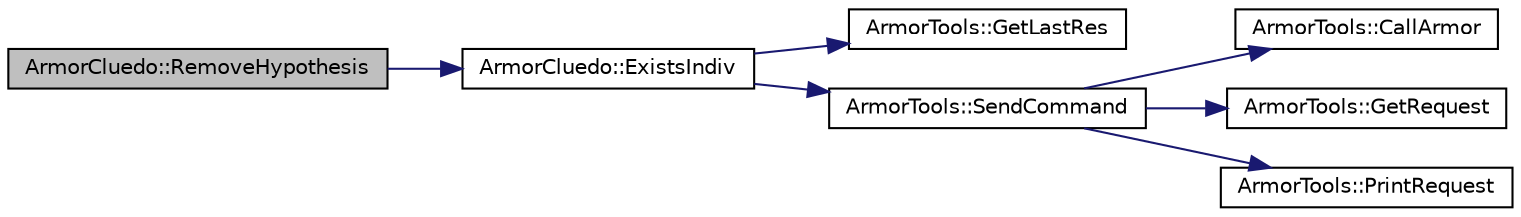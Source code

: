 digraph "ArmorCluedo::RemoveHypothesis"
{
 // LATEX_PDF_SIZE
  edge [fontname="Helvetica",fontsize="10",labelfontname="Helvetica",labelfontsize="10"];
  node [fontname="Helvetica",fontsize="10",shape=record];
  rankdir="LR";
  Node1 [label="ArmorCluedo::RemoveHypothesis",height=0.2,width=0.4,color="black", fillcolor="grey75", style="filled", fontcolor="black",tooltip="discard one hypothesis"];
  Node1 -> Node2 [color="midnightblue",fontsize="10",style="solid",fontname="Helvetica"];
  Node2 [label="ArmorCluedo::ExistsIndiv",height=0.2,width=0.4,color="black", fillcolor="white", style="filled",URL="$a00173_a2086082362b61607798d6f968c263f9e.html#a2086082362b61607798d6f968c263f9e",tooltip="check if an individual exists"];
  Node2 -> Node3 [color="midnightblue",fontsize="10",style="solid",fontname="Helvetica"];
  Node3 [label="ArmorTools::GetLastRes",height=0.2,width=0.4,color="black", fillcolor="white", style="filled",URL="$a00177_a34d27d93c2faec3d3de3ba24d08f436b.html#a34d27d93c2faec3d3de3ba24d08f436b",tooltip="get a reference to the last response"];
  Node2 -> Node4 [color="midnightblue",fontsize="10",style="solid",fontname="Helvetica"];
  Node4 [label="ArmorTools::SendCommand",height=0.2,width=0.4,color="black", fillcolor="white", style="filled",URL="$a00177_a6033ed90283ec6c78a2bc2b0106d0461.html#a6033ed90283ec6c78a2bc2b0106d0461",tooltip="fill in a command and send it to aRMOR"];
  Node4 -> Node5 [color="midnightblue",fontsize="10",style="solid",fontname="Helvetica"];
  Node5 [label="ArmorTools::CallArmor",height=0.2,width=0.4,color="black", fillcolor="white", style="filled",URL="$a00177_aac98d4f9b2ce2cbefba61684d1f505bf.html#aac98d4f9b2ce2cbefba61684d1f505bf",tooltip="send a command to the aRMOR service."];
  Node4 -> Node6 [color="midnightblue",fontsize="10",style="solid",fontname="Helvetica"];
  Node6 [label="ArmorTools::GetRequest",height=0.2,width=0.4,color="black", fillcolor="white", style="filled",URL="$a00177_a76e1517409d261c03ce712a4a5e4a093.html#a76e1517409d261c03ce712a4a5e4a093",tooltip="quick generation of an aRMOR request"];
  Node4 -> Node7 [color="midnightblue",fontsize="10",style="solid",fontname="Helvetica"];
  Node7 [label="ArmorTools::PrintRequest",height=0.2,width=0.4,color="black", fillcolor="white", style="filled",URL="$a00177_a451163e1278ec49f4d214b33111d166d.html#a451163e1278ec49f4d214b33111d166d",tooltip="print a request to the screen."];
}
